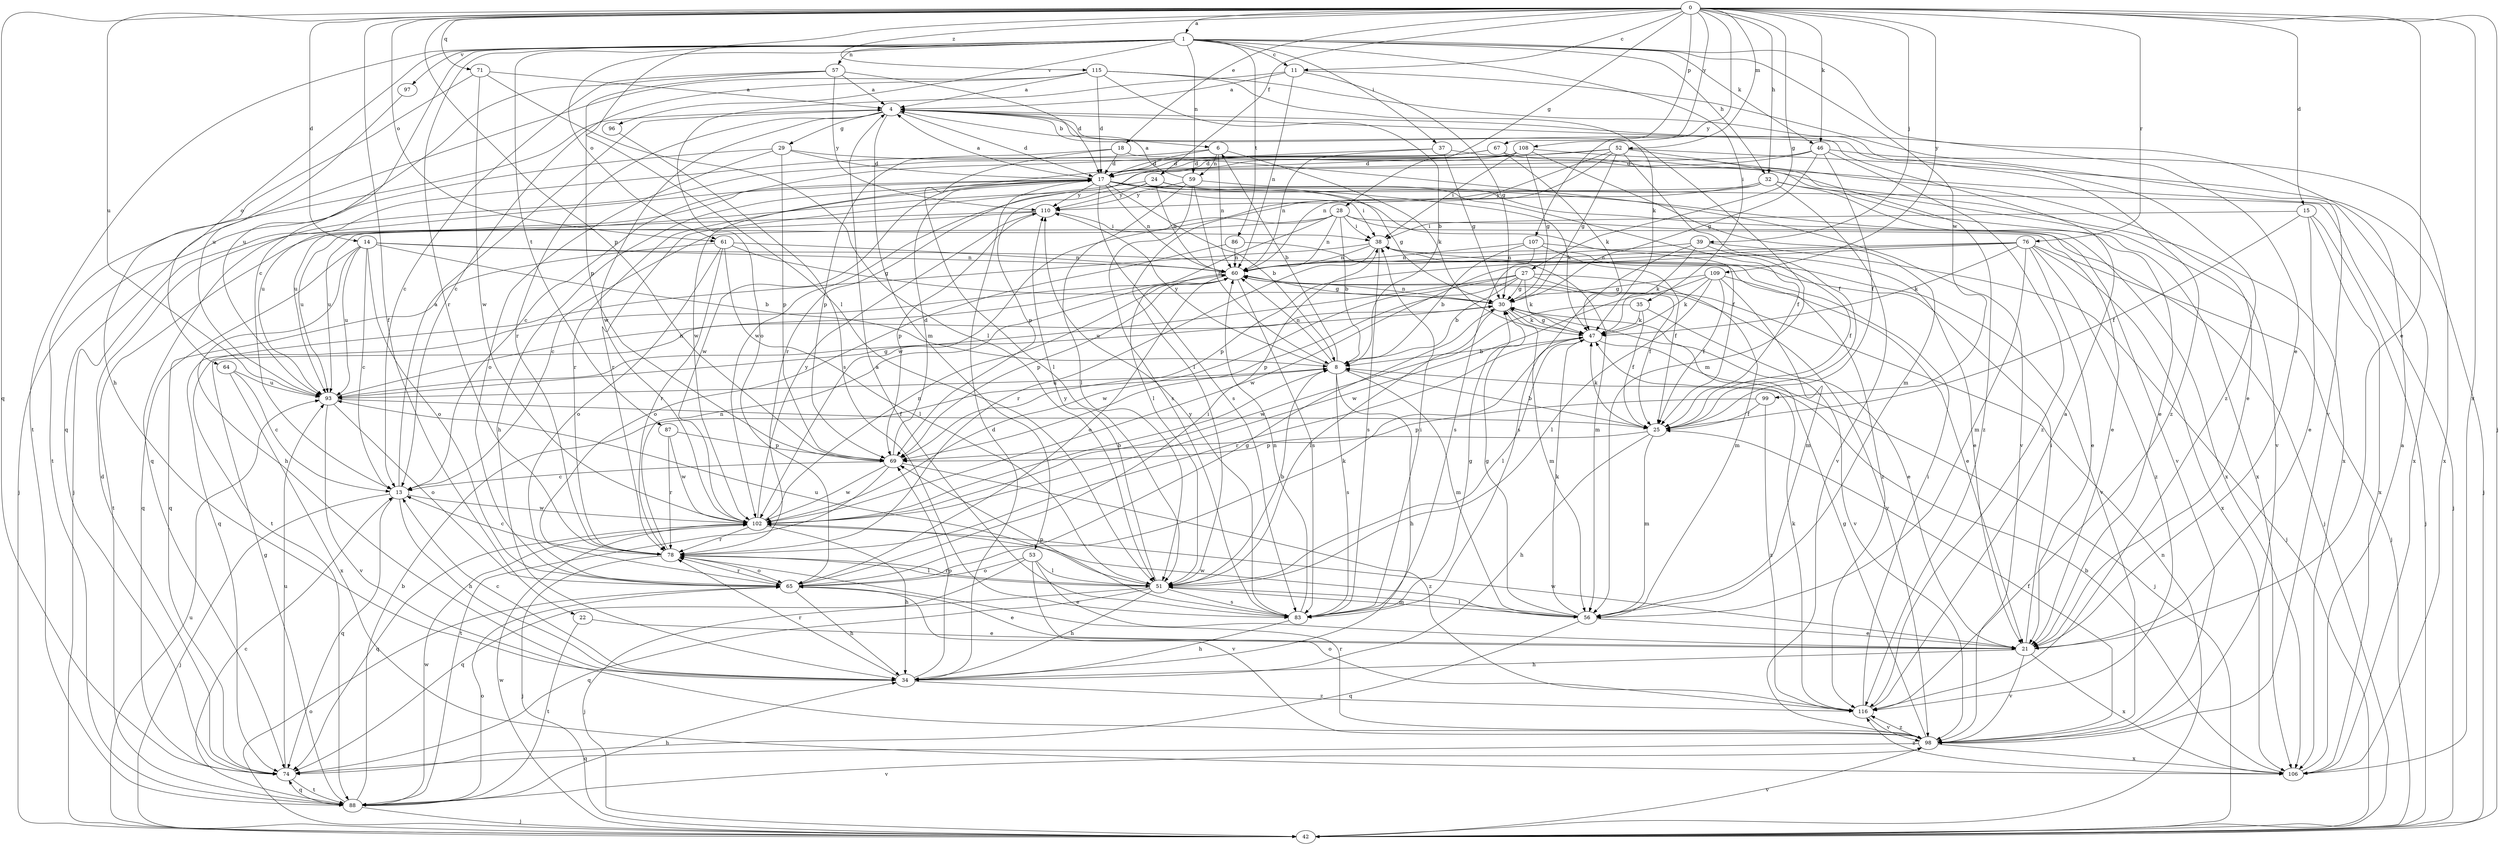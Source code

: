strict digraph  {
0;
1;
4;
6;
8;
11;
13;
14;
15;
17;
18;
21;
22;
24;
25;
27;
28;
29;
30;
32;
34;
35;
37;
38;
39;
42;
46;
47;
51;
52;
53;
56;
57;
59;
60;
61;
64;
65;
67;
69;
71;
74;
76;
78;
83;
86;
87;
88;
93;
96;
97;
98;
99;
102;
106;
107;
108;
109;
110;
115;
116;
0 -> 1  [label=a];
0 -> 11  [label=c];
0 -> 14  [label=d];
0 -> 15  [label=d];
0 -> 18  [label=e];
0 -> 21  [label=e];
0 -> 22  [label=f];
0 -> 24  [label=f];
0 -> 27  [label=g];
0 -> 28  [label=g];
0 -> 32  [label=h];
0 -> 39  [label=j];
0 -> 42  [label=j];
0 -> 46  [label=k];
0 -> 51  [label=l];
0 -> 52  [label=m];
0 -> 61  [label=o];
0 -> 67  [label=p];
0 -> 69  [label=p];
0 -> 71  [label=q];
0 -> 74  [label=q];
0 -> 76  [label=r];
0 -> 93  [label=u];
0 -> 106  [label=x];
0 -> 107  [label=y];
0 -> 108  [label=y];
0 -> 109  [label=y];
0 -> 115  [label=z];
1 -> 11  [label=c];
1 -> 13  [label=c];
1 -> 21  [label=e];
1 -> 32  [label=h];
1 -> 35  [label=i];
1 -> 37  [label=i];
1 -> 46  [label=k];
1 -> 57  [label=n];
1 -> 59  [label=n];
1 -> 61  [label=o];
1 -> 64  [label=o];
1 -> 78  [label=r];
1 -> 86  [label=t];
1 -> 87  [label=t];
1 -> 88  [label=t];
1 -> 96  [label=v];
1 -> 97  [label=v];
1 -> 99  [label=w];
4 -> 6  [label=b];
4 -> 17  [label=d];
4 -> 29  [label=g];
4 -> 53  [label=m];
4 -> 56  [label=m];
4 -> 78  [label=r];
4 -> 88  [label=t];
4 -> 102  [label=w];
4 -> 116  [label=z];
6 -> 17  [label=d];
6 -> 42  [label=j];
6 -> 47  [label=k];
6 -> 59  [label=n];
6 -> 60  [label=n];
8 -> 6  [label=b];
8 -> 34  [label=h];
8 -> 56  [label=m];
8 -> 60  [label=n];
8 -> 83  [label=s];
8 -> 93  [label=u];
8 -> 110  [label=y];
11 -> 4  [label=a];
11 -> 30  [label=g];
11 -> 60  [label=n];
11 -> 65  [label=o];
11 -> 98  [label=v];
13 -> 4  [label=a];
13 -> 34  [label=h];
13 -> 42  [label=j];
13 -> 74  [label=q];
13 -> 102  [label=w];
14 -> 8  [label=b];
14 -> 13  [label=c];
14 -> 34  [label=h];
14 -> 60  [label=n];
14 -> 65  [label=o];
14 -> 74  [label=q];
14 -> 93  [label=u];
14 -> 116  [label=z];
15 -> 21  [label=e];
15 -> 25  [label=f];
15 -> 38  [label=i];
15 -> 42  [label=j];
15 -> 106  [label=x];
17 -> 4  [label=a];
17 -> 8  [label=b];
17 -> 25  [label=f];
17 -> 34  [label=h];
17 -> 38  [label=i];
17 -> 42  [label=j];
17 -> 60  [label=n];
17 -> 78  [label=r];
17 -> 83  [label=s];
17 -> 93  [label=u];
17 -> 98  [label=v];
17 -> 102  [label=w];
17 -> 106  [label=x];
17 -> 110  [label=y];
18 -> 17  [label=d];
18 -> 51  [label=l];
18 -> 69  [label=p];
18 -> 98  [label=v];
21 -> 34  [label=h];
21 -> 38  [label=i];
21 -> 98  [label=v];
21 -> 102  [label=w];
21 -> 106  [label=x];
22 -> 21  [label=e];
22 -> 88  [label=t];
24 -> 30  [label=g];
24 -> 47  [label=k];
24 -> 60  [label=n];
24 -> 69  [label=p];
24 -> 78  [label=r];
24 -> 110  [label=y];
25 -> 8  [label=b];
25 -> 34  [label=h];
25 -> 47  [label=k];
25 -> 56  [label=m];
25 -> 69  [label=p];
27 -> 8  [label=b];
27 -> 25  [label=f];
27 -> 30  [label=g];
27 -> 47  [label=k];
27 -> 56  [label=m];
27 -> 69  [label=p];
27 -> 93  [label=u];
27 -> 102  [label=w];
28 -> 8  [label=b];
28 -> 13  [label=c];
28 -> 21  [label=e];
28 -> 38  [label=i];
28 -> 42  [label=j];
28 -> 51  [label=l];
28 -> 60  [label=n];
28 -> 93  [label=u];
29 -> 17  [label=d];
29 -> 42  [label=j];
29 -> 65  [label=o];
29 -> 69  [label=p];
29 -> 98  [label=v];
30 -> 47  [label=k];
30 -> 51  [label=l];
30 -> 56  [label=m];
30 -> 60  [label=n];
30 -> 98  [label=v];
32 -> 21  [label=e];
32 -> 93  [label=u];
32 -> 98  [label=v];
32 -> 102  [label=w];
32 -> 106  [label=x];
32 -> 110  [label=y];
34 -> 13  [label=c];
34 -> 17  [label=d];
34 -> 69  [label=p];
34 -> 78  [label=r];
34 -> 116  [label=z];
35 -> 21  [label=e];
35 -> 25  [label=f];
35 -> 47  [label=k];
35 -> 102  [label=w];
37 -> 17  [label=d];
37 -> 30  [label=g];
37 -> 60  [label=n];
37 -> 106  [label=x];
38 -> 60  [label=n];
38 -> 78  [label=r];
38 -> 83  [label=s];
38 -> 88  [label=t];
38 -> 98  [label=v];
39 -> 25  [label=f];
39 -> 42  [label=j];
39 -> 47  [label=k];
39 -> 60  [label=n];
39 -> 83  [label=s];
42 -> 60  [label=n];
42 -> 65  [label=o];
42 -> 93  [label=u];
42 -> 98  [label=v];
42 -> 102  [label=w];
46 -> 17  [label=d];
46 -> 25  [label=f];
46 -> 30  [label=g];
46 -> 102  [label=w];
46 -> 106  [label=x];
46 -> 116  [label=z];
47 -> 8  [label=b];
47 -> 30  [label=g];
47 -> 42  [label=j];
47 -> 51  [label=l];
47 -> 78  [label=r];
51 -> 8  [label=b];
51 -> 34  [label=h];
51 -> 42  [label=j];
51 -> 56  [label=m];
51 -> 74  [label=q];
51 -> 78  [label=r];
51 -> 83  [label=s];
51 -> 93  [label=u];
51 -> 110  [label=y];
52 -> 13  [label=c];
52 -> 17  [label=d];
52 -> 25  [label=f];
52 -> 30  [label=g];
52 -> 42  [label=j];
52 -> 51  [label=l];
52 -> 60  [label=n];
52 -> 116  [label=z];
53 -> 21  [label=e];
53 -> 51  [label=l];
53 -> 65  [label=o];
53 -> 74  [label=q];
53 -> 98  [label=v];
56 -> 21  [label=e];
56 -> 30  [label=g];
56 -> 47  [label=k];
56 -> 51  [label=l];
56 -> 74  [label=q];
56 -> 102  [label=w];
57 -> 4  [label=a];
57 -> 13  [label=c];
57 -> 17  [label=d];
57 -> 69  [label=p];
57 -> 93  [label=u];
57 -> 110  [label=y];
59 -> 4  [label=a];
59 -> 8  [label=b];
59 -> 25  [label=f];
59 -> 51  [label=l];
59 -> 83  [label=s];
59 -> 110  [label=y];
60 -> 30  [label=g];
60 -> 65  [label=o];
60 -> 69  [label=p];
60 -> 74  [label=q];
60 -> 83  [label=s];
60 -> 98  [label=v];
61 -> 30  [label=g];
61 -> 51  [label=l];
61 -> 60  [label=n];
61 -> 65  [label=o];
61 -> 74  [label=q];
61 -> 78  [label=r];
64 -> 13  [label=c];
64 -> 93  [label=u];
64 -> 106  [label=x];
65 -> 21  [label=e];
65 -> 30  [label=g];
65 -> 34  [label=h];
65 -> 38  [label=i];
65 -> 47  [label=k];
65 -> 78  [label=r];
67 -> 17  [label=d];
67 -> 47  [label=k];
67 -> 102  [label=w];
67 -> 106  [label=x];
69 -> 13  [label=c];
69 -> 17  [label=d];
69 -> 88  [label=t];
69 -> 102  [label=w];
69 -> 116  [label=z];
71 -> 4  [label=a];
71 -> 34  [label=h];
71 -> 51  [label=l];
71 -> 102  [label=w];
74 -> 17  [label=d];
74 -> 88  [label=t];
74 -> 93  [label=u];
76 -> 21  [label=e];
76 -> 42  [label=j];
76 -> 47  [label=k];
76 -> 56  [label=m];
76 -> 60  [label=n];
76 -> 69  [label=p];
76 -> 102  [label=w];
76 -> 106  [label=x];
76 -> 116  [label=z];
78 -> 13  [label=c];
78 -> 42  [label=j];
78 -> 51  [label=l];
78 -> 60  [label=n];
78 -> 65  [label=o];
83 -> 4  [label=a];
83 -> 30  [label=g];
83 -> 34  [label=h];
83 -> 38  [label=i];
83 -> 60  [label=n];
83 -> 69  [label=p];
83 -> 110  [label=y];
86 -> 56  [label=m];
86 -> 60  [label=n];
86 -> 65  [label=o];
87 -> 69  [label=p];
87 -> 78  [label=r];
87 -> 102  [label=w];
88 -> 8  [label=b];
88 -> 13  [label=c];
88 -> 30  [label=g];
88 -> 34  [label=h];
88 -> 42  [label=j];
88 -> 65  [label=o];
88 -> 74  [label=q];
88 -> 98  [label=v];
88 -> 102  [label=w];
93 -> 25  [label=f];
93 -> 30  [label=g];
93 -> 60  [label=n];
93 -> 65  [label=o];
93 -> 98  [label=v];
96 -> 83  [label=s];
97 -> 93  [label=u];
98 -> 25  [label=f];
98 -> 30  [label=g];
98 -> 74  [label=q];
98 -> 78  [label=r];
98 -> 106  [label=x];
98 -> 116  [label=z];
99 -> 25  [label=f];
99 -> 69  [label=p];
99 -> 116  [label=z];
102 -> 8  [label=b];
102 -> 34  [label=h];
102 -> 60  [label=n];
102 -> 74  [label=q];
102 -> 78  [label=r];
102 -> 110  [label=y];
106 -> 4  [label=a];
106 -> 8  [label=b];
106 -> 116  [label=z];
107 -> 8  [label=b];
107 -> 21  [label=e];
107 -> 25  [label=f];
107 -> 60  [label=n];
107 -> 83  [label=s];
108 -> 17  [label=d];
108 -> 21  [label=e];
108 -> 30  [label=g];
108 -> 38  [label=i];
108 -> 56  [label=m];
108 -> 74  [label=q];
108 -> 78  [label=r];
109 -> 21  [label=e];
109 -> 25  [label=f];
109 -> 30  [label=g];
109 -> 47  [label=k];
109 -> 51  [label=l];
109 -> 56  [label=m];
109 -> 102  [label=w];
110 -> 38  [label=i];
110 -> 69  [label=p];
110 -> 88  [label=t];
110 -> 93  [label=u];
115 -> 4  [label=a];
115 -> 8  [label=b];
115 -> 13  [label=c];
115 -> 17  [label=d];
115 -> 47  [label=k];
115 -> 74  [label=q];
115 -> 116  [label=z];
116 -> 4  [label=a];
116 -> 38  [label=i];
116 -> 47  [label=k];
116 -> 65  [label=o];
116 -> 98  [label=v];
}
